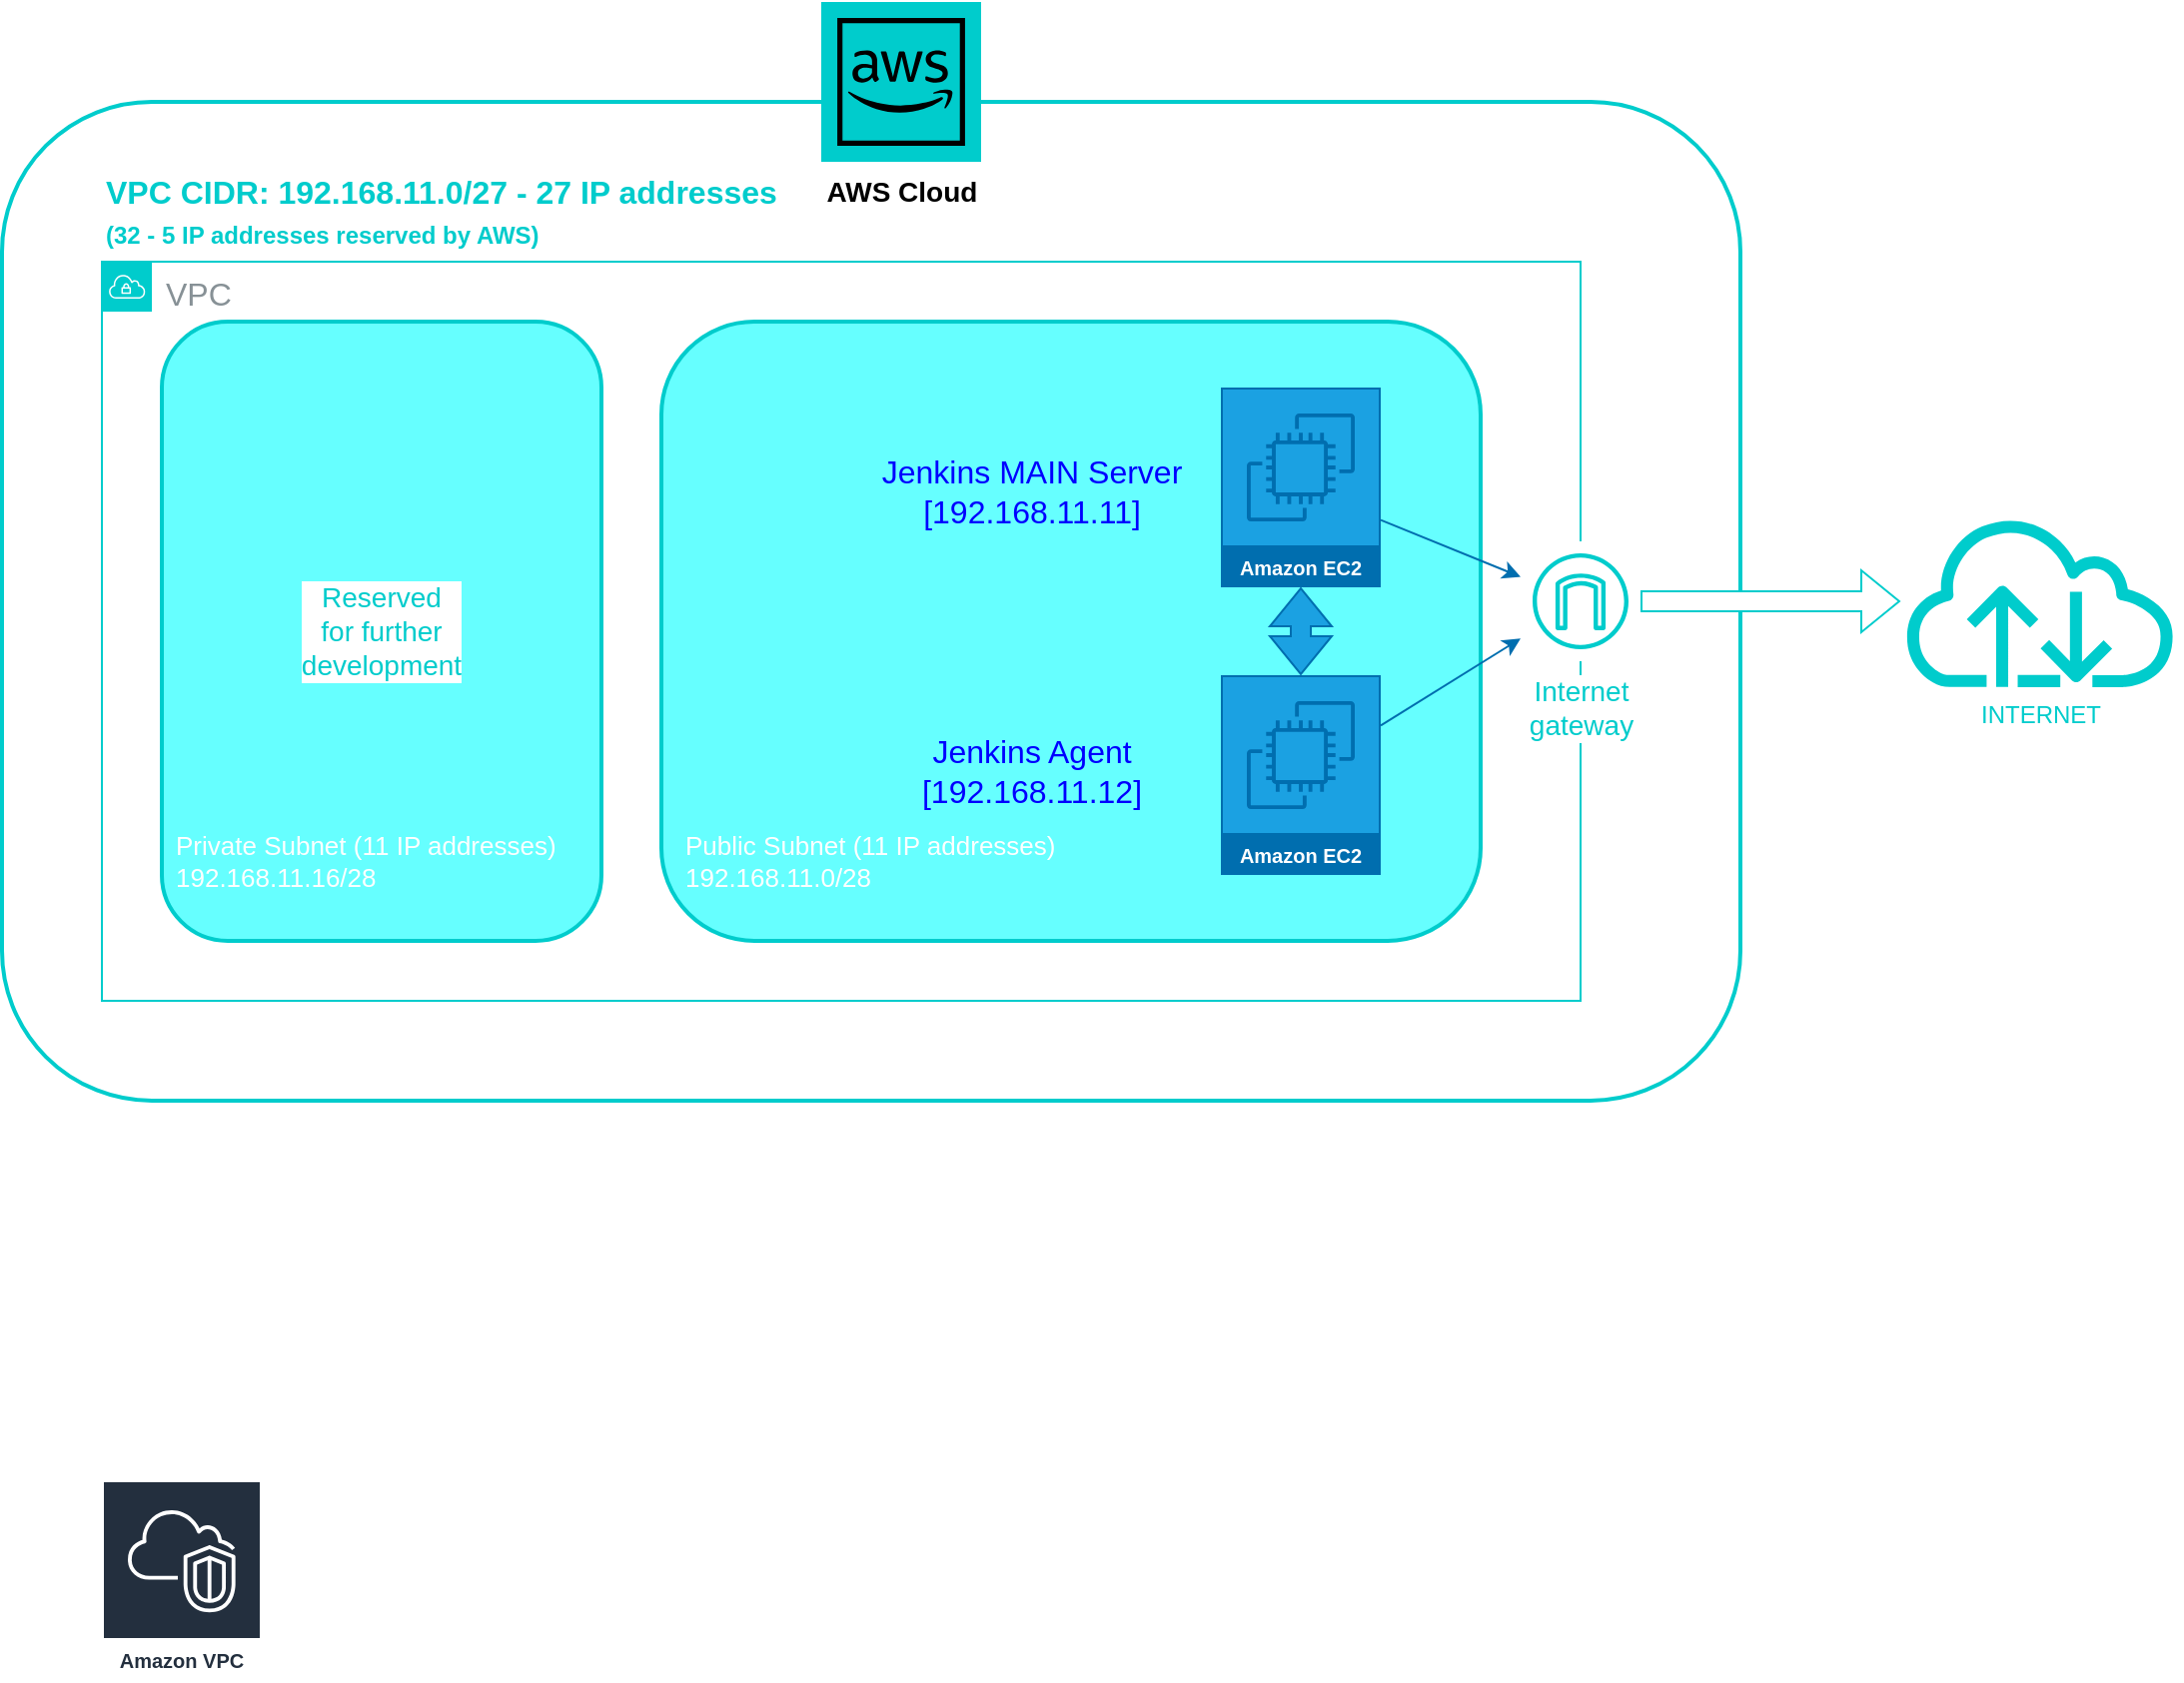 <mxfile version="20.6.2" type="device"><diagram id="uwG570ptbw5u75M1mNWq" name="Page-1"><mxGraphModel dx="1185" dy="627" grid="1" gridSize="10" guides="1" tooltips="1" connect="1" arrows="1" fold="1" page="1" pageScale="1" pageWidth="1169" pageHeight="827" math="0" shadow="0"><root><mxCell id="0"/><mxCell id="1" parent="0"/><mxCell id="eGYBEunt43ErHHiM1uW--8" value="" style="rounded=1;whiteSpace=wrap;html=1;labelBackgroundColor=default;strokeColor=#00CCCC;fontSize=14;fontColor=#00CCCC;fillColor=default;strokeWidth=2;" parent="1" vertex="1"><mxGeometry x="30" y="140" width="870" height="500" as="geometry"/></mxCell><mxCell id="eGYBEunt43ErHHiM1uW--1" value="&lt;b&gt;&lt;font style=&quot;font-size: 14px;&quot;&gt;AWS Cloud&lt;/font&gt;&lt;/b&gt;" style="sketch=0;outlineConnect=0;dashed=0;verticalLabelPosition=bottom;verticalAlign=top;align=center;html=1;fontSize=12;fontStyle=0;aspect=fixed;shape=mxgraph.aws4.resourceIcon;resIcon=mxgraph.aws4.aws_cloud;fillColor=#00CCCC;" parent="1" vertex="1"><mxGeometry x="440" y="90" width="80" height="80" as="geometry"/></mxCell><mxCell id="eGYBEunt43ErHHiM1uW--2" value="&lt;font style=&quot;font-size: 16px;&quot;&gt;VPC&lt;/font&gt;" style="sketch=0;outlineConnect=0;gradientColor=none;html=1;whiteSpace=wrap;fontSize=12;fontStyle=0;shape=mxgraph.aws4.group;grIcon=mxgraph.aws4.group_vpc;strokeColor=#00CCCC;fillColor=none;verticalAlign=top;align=left;spacingLeft=30;fontColor=#879196;dashed=0;" parent="1" vertex="1"><mxGeometry x="80" y="220" width="740" height="370" as="geometry"/></mxCell><mxCell id="eGYBEunt43ErHHiM1uW--17" value="" style="rounded=1;whiteSpace=wrap;html=1;labelBackgroundColor=default;strokeColor=#00CCCC;strokeWidth=2;fontSize=14;fontColor=#00CCCC;fillColor=#66FFFF;" parent="1" vertex="1"><mxGeometry x="360" y="250" width="410" height="310" as="geometry"/></mxCell><mxCell id="eGYBEunt43ErHHiM1uW--3" value="Amazon EC2" style="sketch=0;outlineConnect=0;strokeColor=#006EAF;fillColor=#1ba1e2;dashed=0;verticalLabelPosition=middle;verticalAlign=bottom;align=center;html=1;whiteSpace=wrap;fontSize=10;fontStyle=1;spacing=3;shape=mxgraph.aws4.productIcon;prIcon=mxgraph.aws4.ec2;fontColor=#ffffff;" parent="1" vertex="1"><mxGeometry x="640" y="283" width="80" height="100" as="geometry"/></mxCell><mxCell id="eGYBEunt43ErHHiM1uW--4" value="Amazon EC2" style="sketch=0;outlineConnect=0;strokeColor=#006EAF;fillColor=#1ba1e2;dashed=0;verticalLabelPosition=middle;verticalAlign=bottom;align=center;html=1;whiteSpace=wrap;fontSize=10;fontStyle=1;spacing=3;shape=mxgraph.aws4.productIcon;prIcon=mxgraph.aws4.ec2;fontColor=#ffffff;" parent="1" vertex="1"><mxGeometry x="640" y="427" width="80" height="100" as="geometry"/></mxCell><mxCell id="eGYBEunt43ErHHiM1uW--5" value="Amazon VPC" style="sketch=0;outlineConnect=0;fontColor=#232F3E;gradientColor=none;strokeColor=#ffffff;fillColor=#232F3E;dashed=0;verticalLabelPosition=middle;verticalAlign=bottom;align=center;html=1;whiteSpace=wrap;fontSize=10;fontStyle=1;spacing=3;shape=mxgraph.aws4.productIcon;prIcon=mxgraph.aws4.vpc;" parent="1" vertex="1"><mxGeometry x="80" y="830" width="80" height="100" as="geometry"/></mxCell><mxCell id="eGYBEunt43ErHHiM1uW--6" value="&lt;font style=&quot;font-size: 14px;&quot; color=&quot;#00CCCC&quot;&gt;Internet&lt;br&gt;gateway&lt;/font&gt;" style="sketch=0;outlineConnect=0;fontColor=#232F3E;gradientColor=none;strokeColor=#00CCCC;fillColor=default;dashed=0;verticalLabelPosition=bottom;verticalAlign=top;align=center;html=1;fontSize=12;fontStyle=0;aspect=fixed;shape=mxgraph.aws4.resourceIcon;resIcon=mxgraph.aws4.internet_gateway;labelBackgroundColor=default;" parent="1" vertex="1"><mxGeometry x="790" y="360" width="60" height="60" as="geometry"/></mxCell><mxCell id="eGYBEunt43ErHHiM1uW--7" value="&lt;div align=&quot;left&quot;&gt;&lt;b&gt;&lt;font style=&quot;font-size: 16px;&quot; color=&quot;#00CCCC&quot;&gt;VPC CIDR: 192.168.11.0/27 - 27 IP addresses &lt;br&gt;&lt;/font&gt;&lt;/b&gt;&lt;/div&gt;&lt;div align=&quot;left&quot;&gt;&lt;font size=&quot;1&quot;&gt;&lt;b&gt;&lt;font style=&quot;font-size: 12px;&quot; color=&quot;#00CCCC&quot;&gt;(32 - 5 IP addresses reserved by AWS)&lt;/font&gt;&lt;/b&gt;&lt;/font&gt;&lt;/div&gt;" style="text;html=1;align=left;verticalAlign=middle;resizable=0;points=[];autosize=1;strokeColor=none;fillColor=none;fontSize=16;" parent="1" vertex="1"><mxGeometry x="80" y="170" width="360" height="50" as="geometry"/></mxCell><mxCell id="eGYBEunt43ErHHiM1uW--12" value="" style="shape=flexArrow;endArrow=classic;html=1;rounded=0;strokeColor=#00CCCC;fontSize=14;fontColor=#00CCCC;fillColor=default;" parent="1" source="eGYBEunt43ErHHiM1uW--6" edge="1"><mxGeometry width="50" height="50" relative="1" as="geometry"><mxPoint x="950" y="474" as="sourcePoint"/><mxPoint x="980" y="390" as="targetPoint"/></mxGeometry></mxCell><mxCell id="eGYBEunt43ErHHiM1uW--13" value="&lt;font color=&quot;#00CCCC&quot;&gt;INTERNET&lt;/font&gt;" style="sketch=0;outlineConnect=0;fillColor=#00CCCC;strokeColor=#0e8088;dashed=0;verticalLabelPosition=bottom;verticalAlign=top;align=center;html=1;fontSize=12;fontStyle=0;aspect=fixed;pointerEvents=1;shape=mxgraph.aws4.internet;labelBackgroundColor=default;strokeWidth=2;" parent="1" vertex="1"><mxGeometry x="980" y="347" width="139.75" height="86" as="geometry"/></mxCell><mxCell id="eGYBEunt43ErHHiM1uW--18" value="&lt;div style=&quot;font-size: 13px;&quot; align=&quot;left&quot;&gt;&lt;font style=&quot;font-size: 13px;&quot; color=&quot;#FFFFFF&quot;&gt;Public Subnet (11 IP addresses)&lt;br&gt;&lt;/font&gt;&lt;/div&gt;&lt;div style=&quot;font-size: 13px;&quot; align=&quot;left&quot;&gt;&lt;font style=&quot;font-size: 13px;&quot; color=&quot;#FFFFFF&quot;&gt;192.168.11.0/28&lt;/font&gt;&lt;/div&gt;" style="text;html=1;align=left;verticalAlign=middle;resizable=0;points=[];autosize=1;fontSize=14;" parent="1" vertex="1"><mxGeometry x="370" y="500" width="210" height="40" as="geometry"/></mxCell><mxCell id="eGYBEunt43ErHHiM1uW--19" value="&lt;div&gt;&lt;span class=&quot;HwtZe&quot; lang=&quot;en&quot;&gt;&lt;span class=&quot;jCAhz ChMk0b&quot;&gt;&lt;span class=&quot;ryNqvb&quot;&gt;Reserved&lt;/span&gt;&lt;/span&gt;&lt;/span&gt;&lt;/div&gt;&lt;div&gt;&lt;span class=&quot;HwtZe&quot; lang=&quot;en&quot;&gt;&lt;span class=&quot;jCAhz ChMk0b&quot;&gt;&lt;span class=&quot;ryNqvb&quot;&gt;for further &lt;br&gt;&lt;/span&gt;&lt;/span&gt;&lt;/span&gt;&lt;/div&gt;&lt;div&gt;&lt;span class=&quot;HwtZe&quot; lang=&quot;en&quot;&gt;&lt;span class=&quot;jCAhz ChMk0b&quot;&gt;&lt;span class=&quot;ryNqvb&quot;&gt;development&lt;/span&gt;&lt;/span&gt;&lt;/span&gt;&lt;/div&gt;" style="rounded=1;whiteSpace=wrap;html=1;labelBackgroundColor=default;strokeColor=#00CCCC;strokeWidth=2;fontSize=14;fontColor=#00CCCC;fillColor=#66FFFF;" parent="1" vertex="1"><mxGeometry x="110" y="250" width="220" height="310" as="geometry"/></mxCell><mxCell id="eGYBEunt43ErHHiM1uW--20" value="&lt;div style=&quot;font-size: 13px;&quot; align=&quot;left&quot;&gt;&lt;font style=&quot;font-size: 13px;&quot; color=&quot;#FFFFFF&quot;&gt;Private Subnet &lt;/font&gt;&lt;font style=&quot;font-size: 13px;&quot; color=&quot;#FFFFFF&quot;&gt;(11 IP addresses)&lt;/font&gt;&lt;/div&gt;&lt;div style=&quot;font-size: 13px;&quot; align=&quot;left&quot;&gt;&lt;font style=&quot;font-size: 13px;&quot; color=&quot;#FFFFFF&quot;&gt;192.168.11.16/28&lt;/font&gt;&lt;/div&gt;" style="text;html=1;align=left;verticalAlign=middle;resizable=0;points=[];autosize=1;fontSize=14;" parent="1" vertex="1"><mxGeometry x="115" y="500" width="210" height="40" as="geometry"/></mxCell><mxCell id="E-2ut9I80SpAAnDylpvx-4" value="" style="shape=flexArrow;endArrow=classic;startArrow=classic;html=1;rounded=0;fillColor=#1ba1e2;strokeColor=#006EAF;" parent="1" source="eGYBEunt43ErHHiM1uW--4" target="eGYBEunt43ErHHiM1uW--3" edge="1"><mxGeometry width="100" height="100" relative="1" as="geometry"><mxPoint x="570" y="533" as="sourcePoint"/><mxPoint x="670" y="433" as="targetPoint"/></mxGeometry></mxCell><mxCell id="Kw7kmvwytlekDKTqWCcT-1" value="" style="endArrow=classic;html=1;rounded=0;fillColor=#1ba1e2;strokeColor=#006EAF;" edge="1" parent="1" source="eGYBEunt43ErHHiM1uW--4" target="eGYBEunt43ErHHiM1uW--6"><mxGeometry width="50" height="50" relative="1" as="geometry"><mxPoint x="560" y="470" as="sourcePoint"/><mxPoint x="610" y="420" as="targetPoint"/></mxGeometry></mxCell><mxCell id="Kw7kmvwytlekDKTqWCcT-2" value="" style="endArrow=classic;html=1;rounded=0;fillColor=#1ba1e2;strokeColor=#006EAF;" edge="1" parent="1" source="eGYBEunt43ErHHiM1uW--3" target="eGYBEunt43ErHHiM1uW--6"><mxGeometry width="50" height="50" relative="1" as="geometry"><mxPoint x="690" y="465.333" as="sourcePoint"/><mxPoint x="800" y="414" as="targetPoint"/></mxGeometry></mxCell><mxCell id="Kw7kmvwytlekDKTqWCcT-3" value="&lt;div style=&quot;font-size: 16px;&quot; align=&quot;center&quot;&gt;&lt;font style=&quot;font-size: 16px;&quot;&gt;Jenkins MAIN Server&lt;/font&gt;&lt;/div&gt;&lt;div style=&quot;font-size: 16px;&quot; align=&quot;center&quot;&gt;&lt;font style=&quot;font-size: 16px;&quot;&gt;[192.168.11.11]&lt;/font&gt;&lt;br&gt;&lt;/div&gt;" style="text;html=1;align=center;verticalAlign=middle;resizable=0;points=[];autosize=1;fontSize=14;fontColor=#0000FF;" vertex="1" parent="1"><mxGeometry x="460" y="310" width="170" height="50" as="geometry"/></mxCell><mxCell id="Kw7kmvwytlekDKTqWCcT-4" value="&lt;div style=&quot;font-size: 16px;&quot; align=&quot;center&quot;&gt;&lt;font style=&quot;font-size: 16px;&quot;&gt;Jenkins Agent&lt;/font&gt;&lt;/div&gt;&lt;div style=&quot;font-size: 16px;&quot; align=&quot;center&quot;&gt;&lt;font style=&quot;font-size: 16px;&quot;&gt;[192.168.11.12]&lt;br&gt;&lt;/font&gt;&lt;/div&gt;" style="text;html=1;align=center;verticalAlign=middle;resizable=0;points=[];autosize=1;fontSize=14;fontColor=#0000FF;" vertex="1" parent="1"><mxGeometry x="480" y="450" width="130" height="50" as="geometry"/></mxCell></root></mxGraphModel></diagram></mxfile>